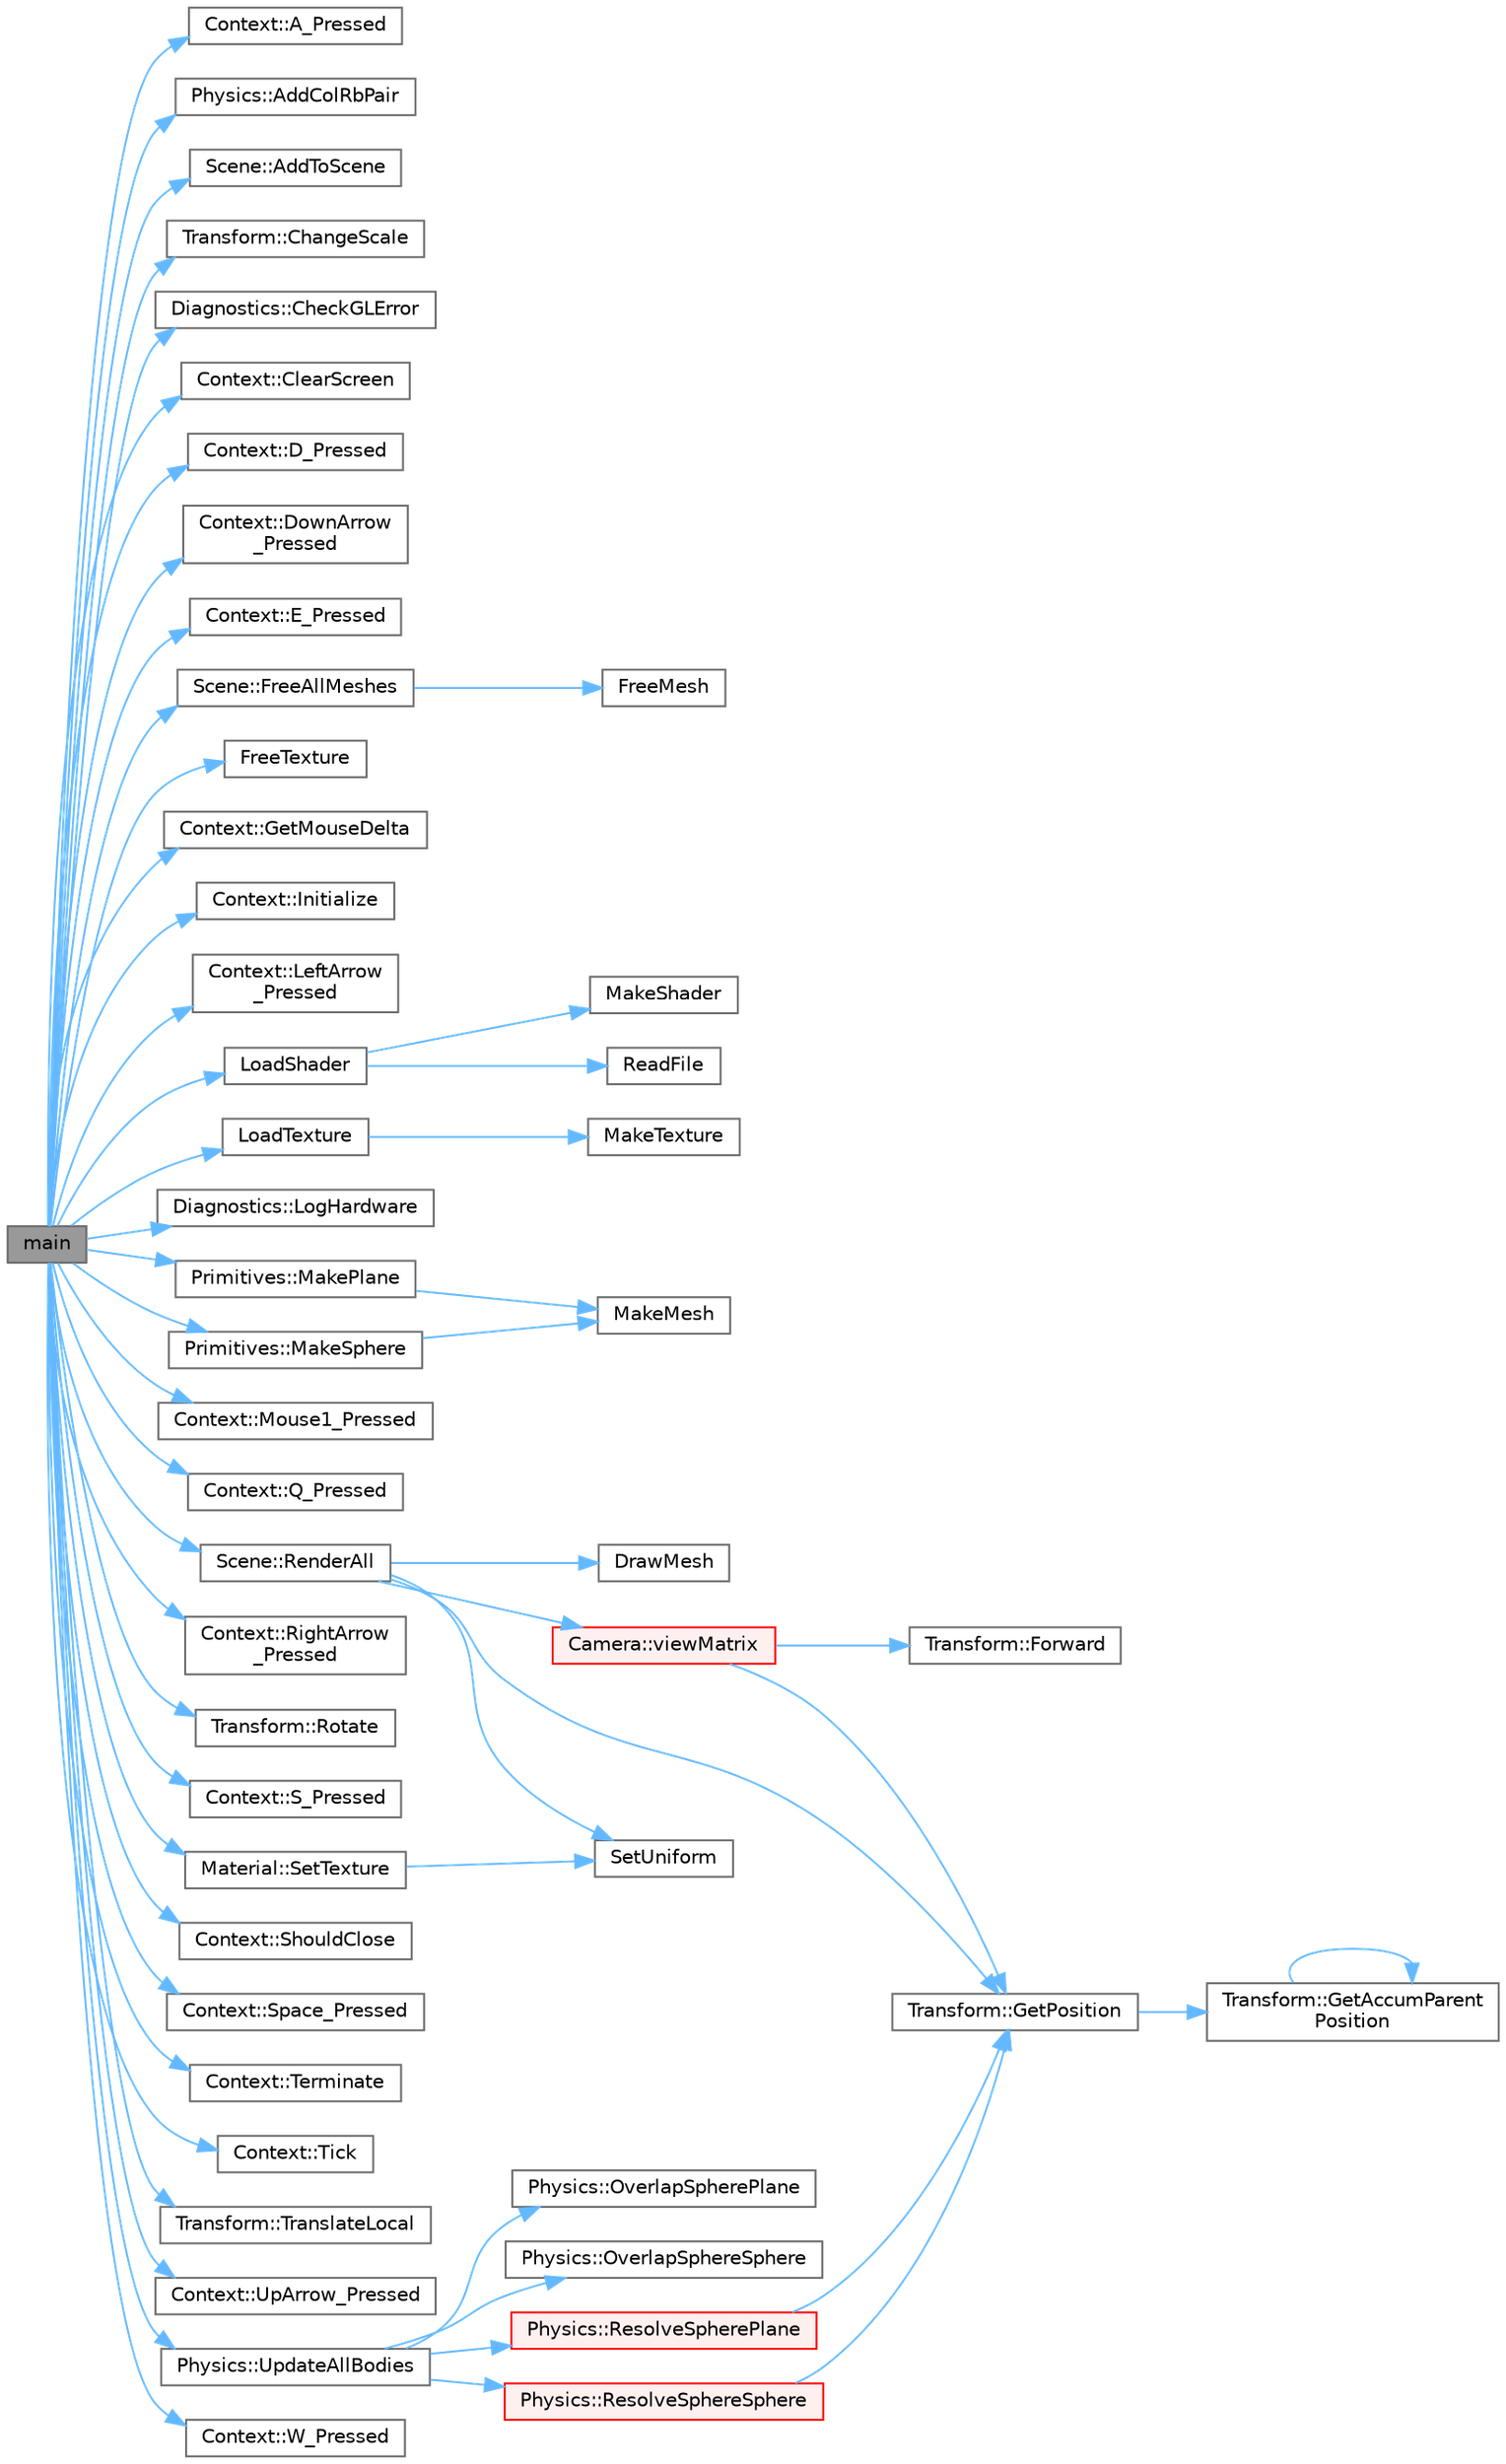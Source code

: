 digraph "main"
{
 // LATEX_PDF_SIZE
  bgcolor="transparent";
  edge [fontname=Helvetica,fontsize=10,labelfontname=Helvetica,labelfontsize=10];
  node [fontname=Helvetica,fontsize=10,shape=box,height=0.2,width=0.4];
  rankdir="LR";
  Node1 [label="main",height=0.2,width=0.4,color="gray40", fillcolor="grey60", style="filled", fontcolor="black",tooltip=" "];
  Node1 -> Node2 [color="steelblue1",style="solid"];
  Node2 [label="Context::A_Pressed",height=0.2,width=0.4,color="grey40", fillcolor="white", style="filled",URL="$class_context.html#a17169c6946c0f951e62ee872151b299e",tooltip="If the A key is currently held"];
  Node1 -> Node3 [color="steelblue1",style="solid"];
  Node3 [label="Physics::AddColRbPair",height=0.2,width=0.4,color="grey40", fillcolor="white", style="filled",URL="$class_physics.html#a7a0fea62b1d2a36f3fbf9d09901da0c6",tooltip="Add a ColRbPair to our vector, allowing it to collide."];
  Node1 -> Node4 [color="steelblue1",style="solid"];
  Node4 [label="Scene::AddToScene",height=0.2,width=0.4,color="grey40", fillcolor="white", style="filled",URL="$class_scene.html#a076c10df7e28c559db2dac955f22f3a0",tooltip="Add a gameObject to the scene"];
  Node1 -> Node5 [color="steelblue1",style="solid"];
  Node5 [label="Transform::ChangeScale",height=0.2,width=0.4,color="grey40", fillcolor="white", style="filled",URL="$class_transform.html#a7bdfd5cf2cac6fc06216e0c93e469e67",tooltip="Applis a scalar to our matrix"];
  Node1 -> Node6 [color="steelblue1",style="solid"];
  Node6 [label="Diagnostics::CheckGLError",height=0.2,width=0.4,color="grey40", fillcolor="white", style="filled",URL="$namespace_diagnostics.html#a610ebbc18458a8d08d626e5e883635b4",tooltip="Checks for OpenGL error codes, and prints them"];
  Node1 -> Node7 [color="steelblue1",style="solid"];
  Node7 [label="Context::ClearScreen",height=0.2,width=0.4,color="grey40", fillcolor="white", style="filled",URL="$class_context.html#aa02215a88cd690c65631d8fc5b5f2b08",tooltip=" "];
  Node1 -> Node8 [color="steelblue1",style="solid"];
  Node8 [label="Context::D_Pressed",height=0.2,width=0.4,color="grey40", fillcolor="white", style="filled",URL="$class_context.html#a637e95805a80426269f06136b9566959",tooltip="If the D key is currently held"];
  Node1 -> Node9 [color="steelblue1",style="solid"];
  Node9 [label="Context::DownArrow\l_Pressed",height=0.2,width=0.4,color="grey40", fillcolor="white", style="filled",URL="$class_context.html#ac3611d247372af83e4d7adc3cadb7752",tooltip="If the Down Arrrow key is currently held"];
  Node1 -> Node10 [color="steelblue1",style="solid"];
  Node10 [label="Context::E_Pressed",height=0.2,width=0.4,color="grey40", fillcolor="white", style="filled",URL="$class_context.html#ac609bd7952637878bd2f57673edad640",tooltip="If the E key is currently held"];
  Node1 -> Node11 [color="steelblue1",style="solid"];
  Node11 [label="Scene::FreeAllMeshes",height=0.2,width=0.4,color="grey40", fillcolor="white", style="filled",URL="$class_scene.html#a551288687e94be3ae6cf8a868eb95735",tooltip="Free all the meshes attached to gameObjects in gameObjects"];
  Node11 -> Node12 [color="steelblue1",style="solid"];
  Node12 [label="FreeMesh",height=0.2,width=0.4,color="grey40", fillcolor="white", style="filled",URL="$_renderer_8cpp.html#a9aba7adb196ca0b29e4a0cad46b05dd4",tooltip="Free a mesh from memory"];
  Node1 -> Node13 [color="steelblue1",style="solid"];
  Node13 [label="FreeTexture",height=0.2,width=0.4,color="grey40", fillcolor="white", style="filled",URL="$_renderer_8cpp.html#aec674375d5f158b96528aa490e7cdd00",tooltip="Free a texture from memory"];
  Node1 -> Node14 [color="steelblue1",style="solid"];
  Node14 [label="Context::GetMouseDelta",height=0.2,width=0.4,color="grey40", fillcolor="white", style="filled",URL="$class_context.html#a0cf2ac4048152225b90c15fd14b556c6",tooltip="Mouse movement"];
  Node1 -> Node15 [color="steelblue1",style="solid"];
  Node15 [label="Context::Initialize",height=0.2,width=0.4,color="grey40", fillcolor="white", style="filled",URL="$class_context.html#ac092592027d44949396a8e16069fcab4",tooltip="Initiliazes the context window, and additional GPU setup"];
  Node1 -> Node16 [color="steelblue1",style="solid"];
  Node16 [label="Context::LeftArrow\l_Pressed",height=0.2,width=0.4,color="grey40", fillcolor="white", style="filled",URL="$class_context.html#a58700ac52e74ce46a6e6ec32531e88f7",tooltip="If the Left Arrow key is currently held"];
  Node1 -> Node17 [color="steelblue1",style="solid"];
  Node17 [label="LoadShader",height=0.2,width=0.4,color="grey40", fillcolor="white", style="filled",URL="$_renderer_8cpp.html#a4538cb126a10be7197ec76db1fa3de08",tooltip="Load a shader from file"];
  Node17 -> Node18 [color="steelblue1",style="solid"];
  Node18 [label="MakeShader",height=0.2,width=0.4,color="grey40", fillcolor="white", style="filled",URL="$_renderer_8cpp.html#acd35887a99e6bde81f36020e87aae28d",tooltip="Builds a shader"];
  Node17 -> Node19 [color="steelblue1",style="solid"];
  Node19 [label="ReadFile",height=0.2,width=0.4,color="grey40", fillcolor="white", style="filled",URL="$_renderer_8cpp.html#a570229cd3453d3b1a930a8ec7d6133e5",tooltip="Read from a file"];
  Node1 -> Node20 [color="steelblue1",style="solid"];
  Node20 [label="LoadTexture",height=0.2,width=0.4,color="grey40", fillcolor="white", style="filled",URL="$_renderer_8cpp.html#aed1bb04bfe2f3e43871bb89c730b188b",tooltip="Loads a texture from file"];
  Node20 -> Node21 [color="steelblue1",style="solid"];
  Node21 [label="MakeTexture",height=0.2,width=0.4,color="grey40", fillcolor="white", style="filled",URL="$_renderer_8cpp.html#a4200fd24c96e771a51d8cb0caeb20cb3",tooltip="Builds a texture"];
  Node1 -> Node22 [color="steelblue1",style="solid"];
  Node22 [label="Diagnostics::LogHardware",height=0.2,width=0.4,color="grey40", fillcolor="white", style="filled",URL="$namespace_diagnostics.html#a123bacc1da39ec478aa6e3f01530bb98",tooltip="Logs the current hardware to console"];
  Node1 -> Node23 [color="steelblue1",style="solid"];
  Node23 [label="Primitives::MakePlane",height=0.2,width=0.4,color="grey40", fillcolor="white", style="filled",URL="$namespace_primitives.html#a03774cd0af30bf294d51bcd43d937ff3",tooltip=" "];
  Node23 -> Node24 [color="steelblue1",style="solid"];
  Node24 [label="MakeMesh",height=0.2,width=0.4,color="grey40", fillcolor="white", style="filled",URL="$_renderer_8cpp.html#a8ef764af2191aa3698be69712f6adfc0",tooltip="Builds a mesh"];
  Node1 -> Node25 [color="steelblue1",style="solid"];
  Node25 [label="Primitives::MakeSphere",height=0.2,width=0.4,color="grey40", fillcolor="white", style="filled",URL="$namespace_primitives.html#ab1b6ee053dfdd05c13a82f08607c78c3",tooltip=" "];
  Node25 -> Node24 [color="steelblue1",style="solid"];
  Node1 -> Node26 [color="steelblue1",style="solid"];
  Node26 [label="Context::Mouse1_Pressed",height=0.2,width=0.4,color="grey40", fillcolor="white", style="filled",URL="$class_context.html#a17e0516739864eb7050f693ccf5d671b",tooltip="If the Mouse 1 button is currently held"];
  Node1 -> Node27 [color="steelblue1",style="solid"];
  Node27 [label="Context::Q_Pressed",height=0.2,width=0.4,color="grey40", fillcolor="white", style="filled",URL="$class_context.html#a43765bcf7efc98bb61212c787eda1ebb",tooltip="If the Q key is currently held"];
  Node1 -> Node28 [color="steelblue1",style="solid"];
  Node28 [label="Scene::RenderAll",height=0.2,width=0.4,color="grey40", fillcolor="white", style="filled",URL="$class_scene.html#af1231c8f794238d9fb79e5f413e0108f",tooltip="Draw all gameObjects using cameras[0] as a camera, accounting for all lights"];
  Node28 -> Node29 [color="steelblue1",style="solid"];
  Node29 [label="DrawMesh",height=0.2,width=0.4,color="grey40", fillcolor="white", style="filled",URL="$_renderer_8cpp.html#a29771e363fa2dc03edb94a64277440ea",tooltip="Render a given mesh"];
  Node28 -> Node30 [color="steelblue1",style="solid"];
  Node30 [label="Transform::GetPosition",height=0.2,width=0.4,color="grey40", fillcolor="white", style="filled",URL="$class_transform.html#a482ec8a49b08f224b2ec513dc27f47b5",tooltip="Gets the position of this transform"];
  Node30 -> Node31 [color="steelblue1",style="solid"];
  Node31 [label="Transform::GetAccumParent\lPosition",height=0.2,width=0.4,color="grey40", fillcolor="white", style="filled",URL="$class_transform.html#aa12429358147b70bdfd11af25a99f660",tooltip=" "];
  Node31 -> Node31 [color="steelblue1",style="solid"];
  Node28 -> Node32 [color="steelblue1",style="solid"];
  Node32 [label="SetUniform",height=0.2,width=0.4,color="grey40", fillcolor="white", style="filled",URL="$_renderer_8cpp.html#a7eea27f41e32dbf6703525ac0b7a1bb3",tooltip="Sets a shader program uniform with parameters for transforms"];
  Node28 -> Node33 [color="steelblue1",style="solid"];
  Node33 [label="Camera::viewMatrix",height=0.2,width=0.4,color="red", fillcolor="#FFF0F0", style="filled",URL="$class_camera.html#ade59c8e9e1ccf81c92d69722ed070718",tooltip="Uses glm::lookAt to build a view matrix from cameraTransform"];
  Node33 -> Node34 [color="steelblue1",style="solid"];
  Node34 [label="Transform::Forward",height=0.2,width=0.4,color="grey40", fillcolor="white", style="filled",URL="$class_transform.html#a3fbf814bbd069c57d1b3579a56893b3e",tooltip="Our local forward vector"];
  Node33 -> Node30 [color="steelblue1",style="solid"];
  Node1 -> Node36 [color="steelblue1",style="solid"];
  Node36 [label="Context::RightArrow\l_Pressed",height=0.2,width=0.4,color="grey40", fillcolor="white", style="filled",URL="$class_context.html#a7709919aa4d55dcf0bd5244f93d30b9a",tooltip="If the Right Arrow key is currently held"];
  Node1 -> Node37 [color="steelblue1",style="solid"];
  Node37 [label="Transform::Rotate",height=0.2,width=0.4,color="grey40", fillcolor="white", style="filled",URL="$class_transform.html#ac8dbabcac850603bac784cd464eaf3bf",tooltip="Rotates our matrix"];
  Node1 -> Node38 [color="steelblue1",style="solid"];
  Node38 [label="Context::S_Pressed",height=0.2,width=0.4,color="grey40", fillcolor="white", style="filled",URL="$class_context.html#a2b78763c584f3c8372ac9f9f4133e7c8",tooltip="If the S key is currently held"];
  Node1 -> Node39 [color="steelblue1",style="solid"];
  Node39 [label="Material::SetTexture",height=0.2,width=0.4,color="grey40", fillcolor="white", style="filled",URL="$class_material.html#ad0049f77efe1760ee497e3df84e083c1",tooltip="Sets the texture of this material / shader"];
  Node39 -> Node32 [color="steelblue1",style="solid"];
  Node1 -> Node40 [color="steelblue1",style="solid"];
  Node40 [label="Context::ShouldClose",height=0.2,width=0.4,color="grey40", fillcolor="white", style="filled",URL="$class_context.html#af8e3274e192dc42652d1f7b8ccd002e8",tooltip="If the user has attempted to exit the window"];
  Node1 -> Node41 [color="steelblue1",style="solid"];
  Node41 [label="Context::Space_Pressed",height=0.2,width=0.4,color="grey40", fillcolor="white", style="filled",URL="$class_context.html#a0f82eefcca7f2a7c746c296265b4ddb0",tooltip="If the Space key is currently held"];
  Node1 -> Node42 [color="steelblue1",style="solid"];
  Node42 [label="Context::Terminate",height=0.2,width=0.4,color="grey40", fillcolor="white", style="filled",URL="$class_context.html#a3fe8dff7fed0091868224cd797e1ff32",tooltip=" "];
  Node1 -> Node43 [color="steelblue1",style="solid"];
  Node43 [label="Context::Tick",height=0.2,width=0.4,color="grey40", fillcolor="white", style="filled",URL="$class_context.html#a9a805274ba34f57a68954d9fe4d59ba1",tooltip=" "];
  Node1 -> Node44 [color="steelblue1",style="solid"];
  Node44 [label="Transform::TranslateLocal",height=0.2,width=0.4,color="grey40", fillcolor="white", style="filled",URL="$class_transform.html#a9ad1b47d91bbdc9266e71690e5ddcd56",tooltip="Translates our matrix, factoring in our rotation"];
  Node1 -> Node45 [color="steelblue1",style="solid"];
  Node45 [label="Context::UpArrow_Pressed",height=0.2,width=0.4,color="grey40", fillcolor="white", style="filled",URL="$class_context.html#a165fa5b13554b8c4ccb6d75c366daa59",tooltip="If the Up Arrow is currently held"];
  Node1 -> Node46 [color="steelblue1",style="solid"];
  Node46 [label="Physics::UpdateAllBodies",height=0.2,width=0.4,color="grey40", fillcolor="white", style="filled",URL="$class_physics.html#a5dcd928dfbdca3feaefc1d9ca070683a",tooltip="Executes the physics tick on all physics objects in vector"];
  Node46 -> Node47 [color="steelblue1",style="solid"];
  Node47 [label="Physics::OverlapSpherePlane",height=0.2,width=0.4,color="grey40", fillcolor="white", style="filled",URL="$class_physics.html#a5e74480371f8f0d42774b882c231006f",tooltip="Checks if a sphere is overlapping a plane"];
  Node46 -> Node48 [color="steelblue1",style="solid"];
  Node48 [label="Physics::OverlapSphereSphere",height=0.2,width=0.4,color="grey40", fillcolor="white", style="filled",URL="$class_physics.html#aa662da4d0f96ee8fd41d526cc2ef2c40",tooltip="Checks of two spheres are overlapping"];
  Node46 -> Node49 [color="steelblue1",style="solid"];
  Node49 [label="Physics::ResolveSpherePlane",height=0.2,width=0.4,color="red", fillcolor="#FFF0F0", style="filled",URL="$class_physics.html#a736d261010f60931a23fb0ce91700225",tooltip="Resolves a collision between one sphere RigidBody and one plane RigidBody"];
  Node49 -> Node30 [color="steelblue1",style="solid"];
  Node46 -> Node52 [color="steelblue1",style="solid"];
  Node52 [label="Physics::ResolveSphereSphere",height=0.2,width=0.4,color="red", fillcolor="#FFF0F0", style="filled",URL="$class_physics.html#aa343c30848ec0030d0c73719cbcabc05",tooltip="Resolves a collision between two sphere Rigidbodies"];
  Node52 -> Node30 [color="steelblue1",style="solid"];
  Node1 -> Node53 [color="steelblue1",style="solid"];
  Node53 [label="Context::W_Pressed",height=0.2,width=0.4,color="grey40", fillcolor="white", style="filled",URL="$class_context.html#a728b1567b82b29cc101a24e285cfd1bc",tooltip="If the W key is currently held"];
}

